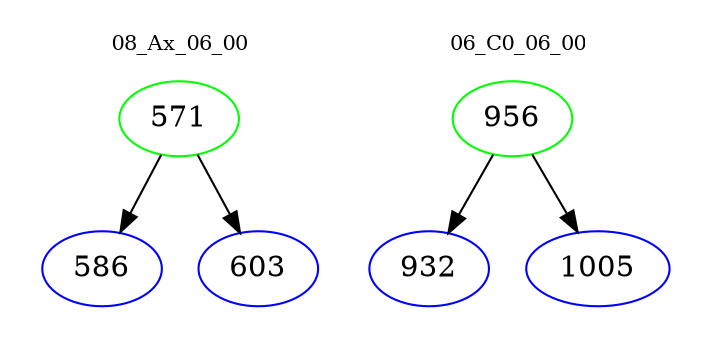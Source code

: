 digraph{
subgraph cluster_0 {
color = white
label = "08_Ax_06_00";
fontsize=10;
T0_571 [label="571", color="green"]
T0_571 -> T0_586 [color="black"]
T0_586 [label="586", color="blue"]
T0_571 -> T0_603 [color="black"]
T0_603 [label="603", color="blue"]
}
subgraph cluster_1 {
color = white
label = "06_C0_06_00";
fontsize=10;
T1_956 [label="956", color="green"]
T1_956 -> T1_932 [color="black"]
T1_932 [label="932", color="blue"]
T1_956 -> T1_1005 [color="black"]
T1_1005 [label="1005", color="blue"]
}
}

